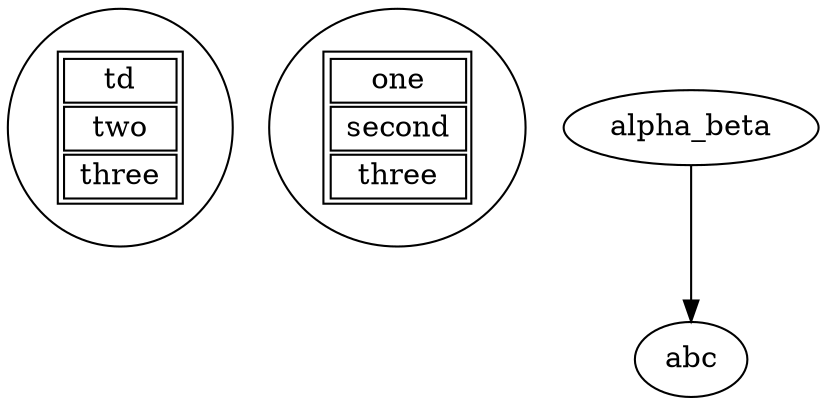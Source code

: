 digraph
{
  n  [
    label = <
      <table tooltip="table tip">
        <tr> <td tooltip="td tip"> td </td> </tr>
        <tr> <td > two </td> </tr>
        <tr> <td tooltip="td tip"> three </td> </tr>
      </table>
    >]

flower  [
    label = <
      <table >
        <tr> <td tooltip="cell tool tip"> one </td> </tr>
        <tr> <td > second </td> </tr>
        <tr> <td tooltip="leave a tip" href="bogus"> three </td> </tr>
      </table>
    >]

abc         [tooltip="english"] 
alpha_beta  [tooltip="greek to me"]
alpha_beta -> abc
}
